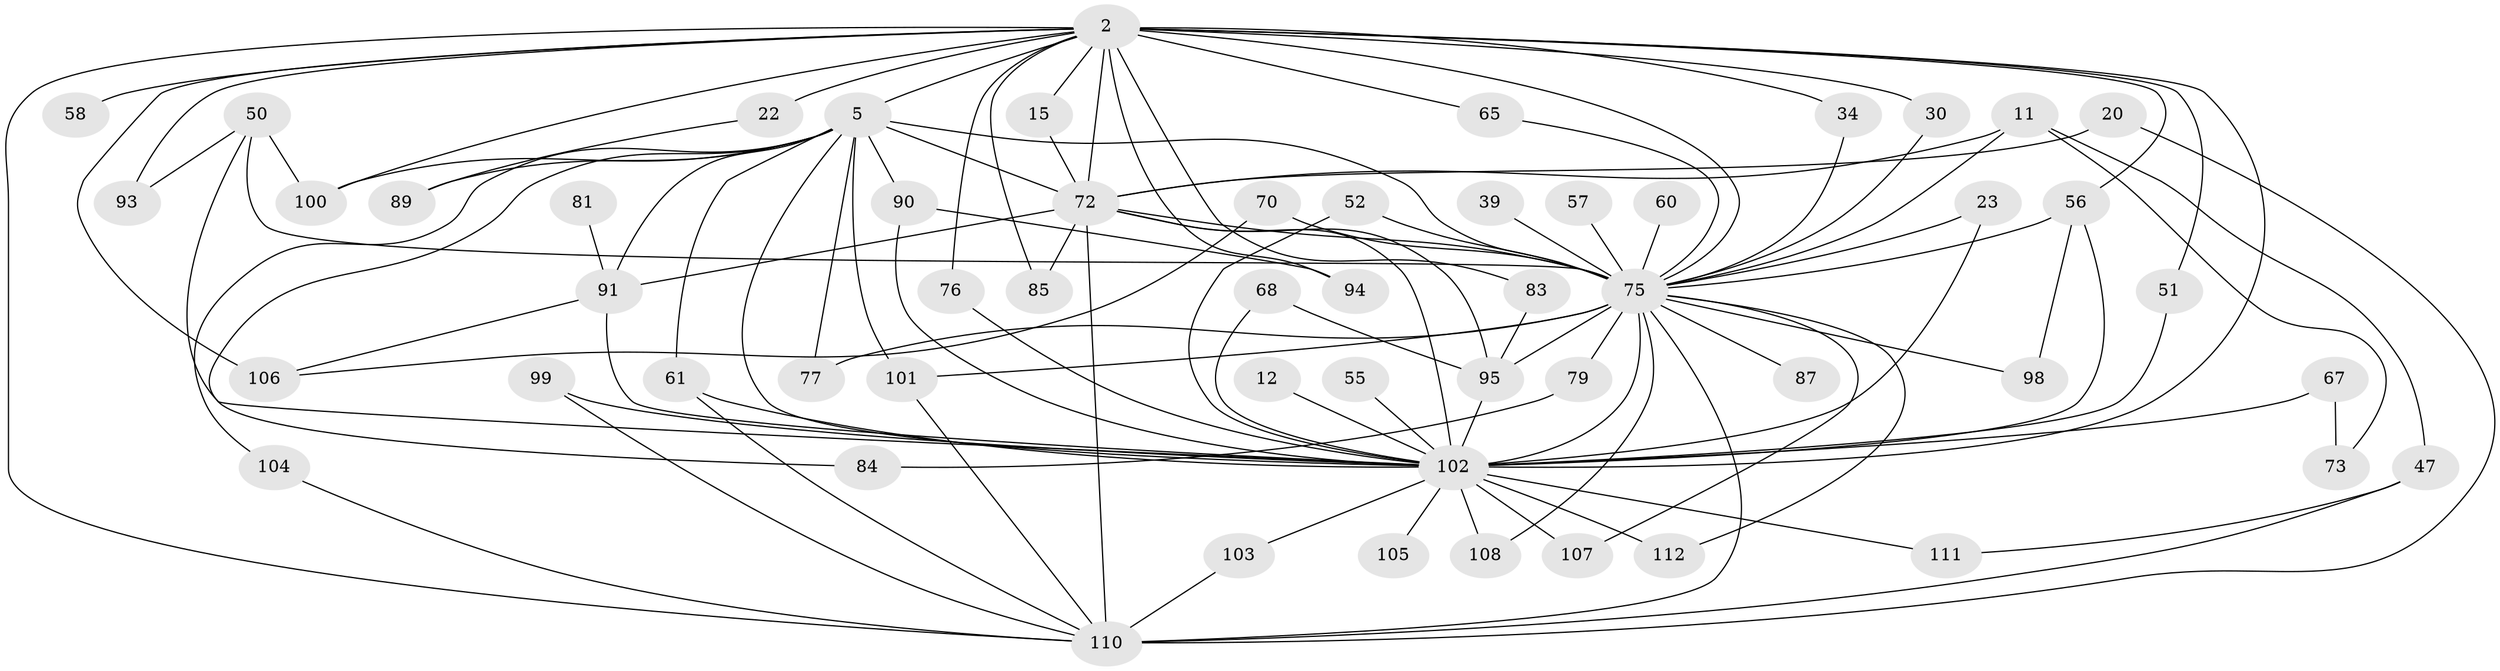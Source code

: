 // original degree distribution, {23: 0.008928571428571428, 26: 0.008928571428571428, 27: 0.017857142857142856, 15: 0.017857142857142856, 14: 0.008928571428571428, 21: 0.017857142857142856, 17: 0.008928571428571428, 5: 0.026785714285714284, 3: 0.23214285714285715, 8: 0.008928571428571428, 2: 0.5, 4: 0.09821428571428571, 6: 0.017857142857142856, 7: 0.017857142857142856, 9: 0.008928571428571428}
// Generated by graph-tools (version 1.1) at 2025/46/03/04/25 21:46:32]
// undirected, 56 vertices, 107 edges
graph export_dot {
graph [start="1"]
  node [color=gray90,style=filled];
  2 [super="+1"];
  5 [super="+4"];
  11;
  12;
  15;
  20;
  22;
  23;
  30;
  34;
  39;
  47 [super="+35"];
  50 [super="+43"];
  51;
  52;
  55 [super="+24"];
  56 [super="+41"];
  57;
  58;
  60;
  61;
  65;
  67;
  68;
  70;
  72 [super="+45+71+10"];
  73;
  75 [super="+46+48+53+8"];
  76;
  77;
  79 [super="+49"];
  81;
  83;
  84;
  85;
  87;
  89;
  90 [super="+80"];
  91 [super="+88"];
  93;
  94;
  95 [super="+40+62"];
  98 [super="+38"];
  99;
  100 [super="+78"];
  101 [super="+86"];
  102 [super="+82+97+74+9"];
  103;
  104;
  105;
  106 [super="+64"];
  107;
  108;
  110 [super="+63+59+109+32"];
  111;
  112;
  2 -- 5 [weight=4];
  2 -- 15;
  2 -- 22 [weight=2];
  2 -- 30;
  2 -- 56 [weight=2];
  2 -- 58 [weight=2];
  2 -- 65;
  2 -- 76;
  2 -- 85;
  2 -- 93;
  2 -- 102 [weight=7];
  2 -- 106 [weight=3];
  2 -- 83;
  2 -- 94;
  2 -- 34;
  2 -- 110 [weight=6];
  2 -- 51;
  2 -- 72 [weight=5];
  2 -- 100;
  2 -- 75 [weight=4];
  5 -- 77;
  5 -- 84;
  5 -- 104;
  5 -- 101;
  5 -- 89;
  5 -- 90 [weight=2];
  5 -- 61;
  5 -- 75 [weight=5];
  5 -- 100;
  5 -- 72 [weight=4];
  5 -- 102 [weight=4];
  5 -- 91;
  11 -- 47 [weight=2];
  11 -- 73;
  11 -- 72;
  11 -- 75;
  12 -- 102 [weight=3];
  15 -- 72;
  20 -- 110;
  20 -- 72;
  22 -- 89;
  23 -- 75;
  23 -- 102;
  30 -- 75;
  34 -- 75;
  39 -- 75 [weight=2];
  47 -- 111;
  47 -- 110;
  50 -- 100;
  50 -- 93;
  50 -- 75 [weight=2];
  50 -- 102;
  51 -- 102;
  52 -- 75;
  52 -- 102;
  55 -- 102 [weight=3];
  56 -- 98;
  56 -- 75;
  56 -- 102;
  57 -- 75 [weight=2];
  60 -- 75;
  61 -- 110;
  61 -- 102;
  65 -- 75;
  67 -- 73;
  67 -- 102 [weight=2];
  68 -- 95;
  68 -- 102;
  70 -- 106;
  70 -- 75;
  72 -- 75 [weight=9];
  72 -- 110 [weight=2];
  72 -- 85;
  72 -- 95;
  72 -- 102 [weight=4];
  72 -- 91 [weight=2];
  75 -- 107;
  75 -- 79 [weight=3];
  75 -- 110 [weight=6];
  75 -- 95 [weight=5];
  75 -- 77;
  75 -- 87 [weight=2];
  75 -- 98 [weight=2];
  75 -- 101;
  75 -- 108;
  75 -- 112;
  75 -- 102 [weight=8];
  76 -- 102;
  79 -- 84;
  81 -- 91;
  83 -- 95;
  90 -- 94;
  90 -- 102;
  91 -- 102 [weight=2];
  91 -- 106;
  95 -- 102 [weight=2];
  99 -- 110;
  99 -- 102;
  101 -- 110;
  102 -- 103;
  102 -- 107;
  102 -- 111;
  102 -- 105 [weight=2];
  102 -- 108;
  102 -- 112;
  103 -- 110;
  104 -- 110;
}
